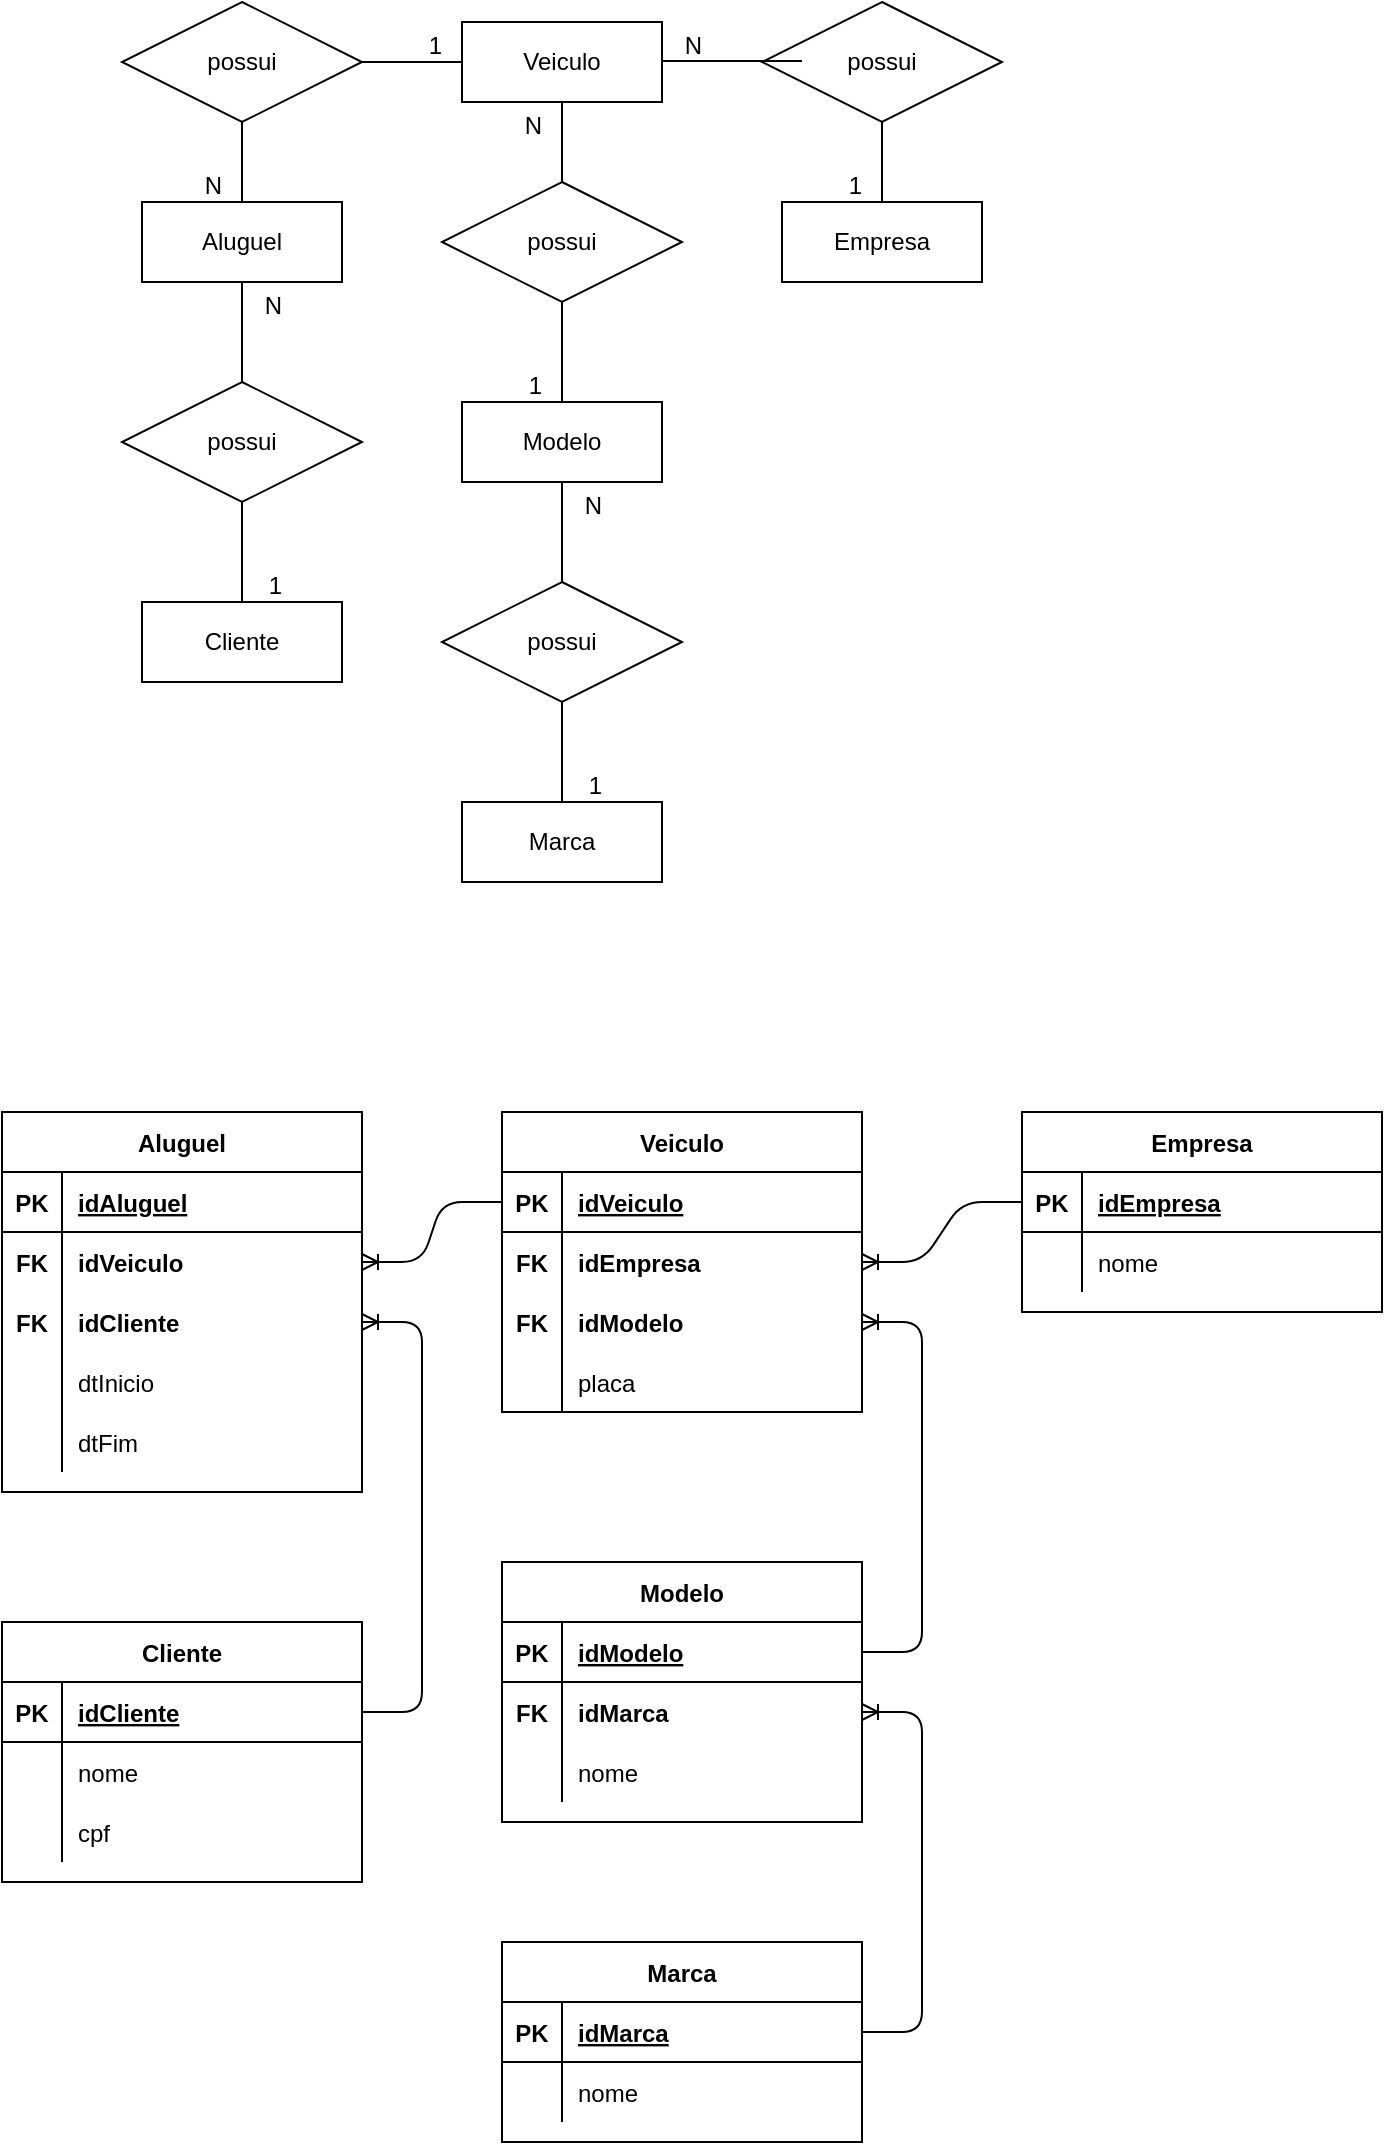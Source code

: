 <mxfile version="14.4.6" type="device"><diagram id="NFafUNS6-g5v33lrkffa" name="Page-1"><mxGraphModel dx="868" dy="450" grid="1" gridSize="10" guides="1" tooltips="1" connect="1" arrows="1" fold="1" page="1" pageScale="1" pageWidth="827" pageHeight="1169" math="0" shadow="0"><root><mxCell id="0"/><mxCell id="1" parent="0"/><mxCell id="urm4499_6ByhsCb9i4EZ-1" value="Empresa" style="whiteSpace=wrap;html=1;align=center;" parent="1" vertex="1"><mxGeometry x="440" y="130" width="100" height="40" as="geometry"/></mxCell><mxCell id="urm4499_6ByhsCb9i4EZ-2" value="Veiculo" style="whiteSpace=wrap;html=1;align=center;" parent="1" vertex="1"><mxGeometry x="280" y="40" width="100" height="40" as="geometry"/></mxCell><mxCell id="urm4499_6ByhsCb9i4EZ-3" value="Aluguel" style="whiteSpace=wrap;html=1;align=center;" parent="1" vertex="1"><mxGeometry x="120" y="130" width="100" height="40" as="geometry"/></mxCell><mxCell id="urm4499_6ByhsCb9i4EZ-13" value="possui" style="shape=rhombus;perimeter=rhombusPerimeter;whiteSpace=wrap;html=1;align=center;" parent="1" vertex="1"><mxGeometry x="430" y="30" width="120" height="60" as="geometry"/></mxCell><mxCell id="urm4499_6ByhsCb9i4EZ-16" value="" style="endArrow=none;html=1;rounded=0;exitX=0.5;exitY=1;exitDx=0;exitDy=0;entryX=0.5;entryY=0;entryDx=0;entryDy=0;" parent="1" source="urm4499_6ByhsCb9i4EZ-13" target="urm4499_6ByhsCb9i4EZ-1" edge="1"><mxGeometry relative="1" as="geometry"><mxPoint x="320" y="210" as="sourcePoint"/><mxPoint x="480" y="210" as="targetPoint"/></mxGeometry></mxCell><mxCell id="urm4499_6ByhsCb9i4EZ-17" value="1" style="resizable=0;html=1;align=right;verticalAlign=bottom;" parent="urm4499_6ByhsCb9i4EZ-16" connectable="0" vertex="1"><mxGeometry x="1" relative="1" as="geometry"><mxPoint x="-10" as="offset"/></mxGeometry></mxCell><mxCell id="urm4499_6ByhsCb9i4EZ-20" value="" style="endArrow=none;html=1;rounded=0;entryX=1;entryY=0.5;entryDx=0;entryDy=0;exitX=0;exitY=0.5;exitDx=0;exitDy=0;" parent="1" edge="1"><mxGeometry relative="1" as="geometry"><mxPoint x="450" y="59.5" as="sourcePoint"/><mxPoint x="380" y="59.5" as="targetPoint"/></mxGeometry></mxCell><mxCell id="urm4499_6ByhsCb9i4EZ-21" value="N" style="resizable=0;html=1;align=right;verticalAlign=bottom;" parent="urm4499_6ByhsCb9i4EZ-20" connectable="0" vertex="1"><mxGeometry x="1" relative="1" as="geometry"><mxPoint x="20" y="0.5" as="offset"/></mxGeometry></mxCell><mxCell id="urm4499_6ByhsCb9i4EZ-34" value="Cliente" style="shape=table;startSize=30;container=1;collapsible=1;childLayout=tableLayout;fixedRows=1;rowLines=0;fontStyle=1;align=center;resizeLast=1;" parent="1" vertex="1"><mxGeometry x="50" y="840" width="180" height="130" as="geometry"/></mxCell><mxCell id="urm4499_6ByhsCb9i4EZ-35" value="" style="shape=partialRectangle;collapsible=0;dropTarget=0;pointerEvents=0;fillColor=none;top=0;left=0;bottom=1;right=0;points=[[0,0.5],[1,0.5]];portConstraint=eastwest;" parent="urm4499_6ByhsCb9i4EZ-34" vertex="1"><mxGeometry y="30" width="180" height="30" as="geometry"/></mxCell><mxCell id="urm4499_6ByhsCb9i4EZ-36" value="PK" style="shape=partialRectangle;connectable=0;fillColor=none;top=0;left=0;bottom=0;right=0;fontStyle=1;overflow=hidden;" parent="urm4499_6ByhsCb9i4EZ-35" vertex="1"><mxGeometry width="30" height="30" as="geometry"/></mxCell><mxCell id="urm4499_6ByhsCb9i4EZ-37" value="idCliente" style="shape=partialRectangle;connectable=0;fillColor=none;top=0;left=0;bottom=0;right=0;align=left;spacingLeft=6;fontStyle=5;overflow=hidden;" parent="urm4499_6ByhsCb9i4EZ-35" vertex="1"><mxGeometry x="30" width="150" height="30" as="geometry"/></mxCell><mxCell id="urm4499_6ByhsCb9i4EZ-38" value="" style="shape=partialRectangle;collapsible=0;dropTarget=0;pointerEvents=0;fillColor=none;top=0;left=0;bottom=0;right=0;points=[[0,0.5],[1,0.5]];portConstraint=eastwest;" parent="urm4499_6ByhsCb9i4EZ-34" vertex="1"><mxGeometry y="60" width="180" height="30" as="geometry"/></mxCell><mxCell id="urm4499_6ByhsCb9i4EZ-39" value="" style="shape=partialRectangle;connectable=0;fillColor=none;top=0;left=0;bottom=0;right=0;editable=1;overflow=hidden;" parent="urm4499_6ByhsCb9i4EZ-38" vertex="1"><mxGeometry width="30" height="30" as="geometry"/></mxCell><mxCell id="urm4499_6ByhsCb9i4EZ-40" value="nome" style="shape=partialRectangle;connectable=0;fillColor=none;top=0;left=0;bottom=0;right=0;align=left;spacingLeft=6;overflow=hidden;" parent="urm4499_6ByhsCb9i4EZ-38" vertex="1"><mxGeometry x="30" width="150" height="30" as="geometry"/></mxCell><mxCell id="urm4499_6ByhsCb9i4EZ-41" value="" style="shape=partialRectangle;collapsible=0;dropTarget=0;pointerEvents=0;fillColor=none;top=0;left=0;bottom=0;right=0;points=[[0,0.5],[1,0.5]];portConstraint=eastwest;" parent="urm4499_6ByhsCb9i4EZ-34" vertex="1"><mxGeometry y="90" width="180" height="30" as="geometry"/></mxCell><mxCell id="urm4499_6ByhsCb9i4EZ-42" value="" style="shape=partialRectangle;connectable=0;fillColor=none;top=0;left=0;bottom=0;right=0;editable=1;overflow=hidden;" parent="urm4499_6ByhsCb9i4EZ-41" vertex="1"><mxGeometry width="30" height="30" as="geometry"/></mxCell><mxCell id="urm4499_6ByhsCb9i4EZ-43" value="cpf" style="shape=partialRectangle;connectable=0;fillColor=none;top=0;left=0;bottom=0;right=0;align=left;spacingLeft=6;overflow=hidden;" parent="urm4499_6ByhsCb9i4EZ-41" vertex="1"><mxGeometry x="30" width="150" height="30" as="geometry"/></mxCell><mxCell id="urm4499_6ByhsCb9i4EZ-47" value="Veiculo" style="shape=table;startSize=30;container=1;collapsible=1;childLayout=tableLayout;fixedRows=1;rowLines=0;fontStyle=1;align=center;resizeLast=1;" parent="1" vertex="1"><mxGeometry x="300" y="585" width="180" height="150" as="geometry"/></mxCell><mxCell id="urm4499_6ByhsCb9i4EZ-48" value="" style="shape=partialRectangle;collapsible=0;dropTarget=0;pointerEvents=0;fillColor=none;top=0;left=0;bottom=1;right=0;points=[[0,0.5],[1,0.5]];portConstraint=eastwest;" parent="urm4499_6ByhsCb9i4EZ-47" vertex="1"><mxGeometry y="30" width="180" height="30" as="geometry"/></mxCell><mxCell id="urm4499_6ByhsCb9i4EZ-49" value="PK" style="shape=partialRectangle;connectable=0;fillColor=none;top=0;left=0;bottom=0;right=0;fontStyle=1;overflow=hidden;" parent="urm4499_6ByhsCb9i4EZ-48" vertex="1"><mxGeometry width="30" height="30" as="geometry"/></mxCell><mxCell id="urm4499_6ByhsCb9i4EZ-50" value="idVeiculo" style="shape=partialRectangle;connectable=0;fillColor=none;top=0;left=0;bottom=0;right=0;align=left;spacingLeft=6;fontStyle=5;overflow=hidden;" parent="urm4499_6ByhsCb9i4EZ-48" vertex="1"><mxGeometry x="30" width="150" height="30" as="geometry"/></mxCell><mxCell id="urm4499_6ByhsCb9i4EZ-51" value="" style="shape=partialRectangle;collapsible=0;dropTarget=0;pointerEvents=0;fillColor=none;top=0;left=0;bottom=0;right=0;points=[[0,0.5],[1,0.5]];portConstraint=eastwest;" parent="urm4499_6ByhsCb9i4EZ-47" vertex="1"><mxGeometry y="60" width="180" height="30" as="geometry"/></mxCell><mxCell id="urm4499_6ByhsCb9i4EZ-52" value="FK" style="shape=partialRectangle;connectable=0;fillColor=none;top=0;left=0;bottom=0;right=0;editable=1;overflow=hidden;fontStyle=1" parent="urm4499_6ByhsCb9i4EZ-51" vertex="1"><mxGeometry width="30" height="30" as="geometry"/></mxCell><mxCell id="urm4499_6ByhsCb9i4EZ-53" value="idEmpresa" style="shape=partialRectangle;connectable=0;fillColor=none;top=0;left=0;bottom=0;right=0;align=left;spacingLeft=6;overflow=hidden;fontStyle=1" parent="urm4499_6ByhsCb9i4EZ-51" vertex="1"><mxGeometry x="30" width="150" height="30" as="geometry"/></mxCell><mxCell id="urm4499_6ByhsCb9i4EZ-54" value="" style="shape=partialRectangle;collapsible=0;dropTarget=0;pointerEvents=0;fillColor=none;top=0;left=0;bottom=0;right=0;points=[[0,0.5],[1,0.5]];portConstraint=eastwest;" parent="urm4499_6ByhsCb9i4EZ-47" vertex="1"><mxGeometry y="90" width="180" height="30" as="geometry"/></mxCell><mxCell id="urm4499_6ByhsCb9i4EZ-55" value="FK" style="shape=partialRectangle;connectable=0;fillColor=none;top=0;left=0;bottom=0;right=0;editable=1;overflow=hidden;fontStyle=1" parent="urm4499_6ByhsCb9i4EZ-54" vertex="1"><mxGeometry width="30" height="30" as="geometry"/></mxCell><mxCell id="urm4499_6ByhsCb9i4EZ-56" value="idModelo" style="shape=partialRectangle;connectable=0;fillColor=none;top=0;left=0;bottom=0;right=0;align=left;spacingLeft=6;overflow=hidden;fontStyle=1" parent="urm4499_6ByhsCb9i4EZ-54" vertex="1"><mxGeometry x="30" width="150" height="30" as="geometry"/></mxCell><mxCell id="i3P2R2IFzNtPnVwfuq69-41" value="" style="shape=partialRectangle;collapsible=0;dropTarget=0;pointerEvents=0;fillColor=none;top=0;left=0;bottom=0;right=0;points=[[0,0.5],[1,0.5]];portConstraint=eastwest;" parent="urm4499_6ByhsCb9i4EZ-47" vertex="1"><mxGeometry y="120" width="180" height="30" as="geometry"/></mxCell><mxCell id="i3P2R2IFzNtPnVwfuq69-42" value="" style="shape=partialRectangle;connectable=0;fillColor=none;top=0;left=0;bottom=0;right=0;editable=1;overflow=hidden;" parent="i3P2R2IFzNtPnVwfuq69-41" vertex="1"><mxGeometry width="30" height="30" as="geometry"/></mxCell><mxCell id="i3P2R2IFzNtPnVwfuq69-43" value="placa" style="shape=partialRectangle;connectable=0;fillColor=none;top=0;left=0;bottom=0;right=0;align=left;spacingLeft=6;overflow=hidden;" parent="i3P2R2IFzNtPnVwfuq69-41" vertex="1"><mxGeometry x="30" width="150" height="30" as="geometry"/></mxCell><mxCell id="urm4499_6ByhsCb9i4EZ-60" value="Empresa" style="shape=table;startSize=30;container=1;collapsible=1;childLayout=tableLayout;fixedRows=1;rowLines=0;fontStyle=1;align=center;resizeLast=1;" parent="1" vertex="1"><mxGeometry x="560" y="585" width="180" height="100" as="geometry"/></mxCell><mxCell id="urm4499_6ByhsCb9i4EZ-61" value="" style="shape=partialRectangle;collapsible=0;dropTarget=0;pointerEvents=0;fillColor=none;top=0;left=0;bottom=1;right=0;points=[[0,0.5],[1,0.5]];portConstraint=eastwest;" parent="urm4499_6ByhsCb9i4EZ-60" vertex="1"><mxGeometry y="30" width="180" height="30" as="geometry"/></mxCell><mxCell id="urm4499_6ByhsCb9i4EZ-62" value="PK" style="shape=partialRectangle;connectable=0;fillColor=none;top=0;left=0;bottom=0;right=0;fontStyle=1;overflow=hidden;" parent="urm4499_6ByhsCb9i4EZ-61" vertex="1"><mxGeometry width="30" height="30" as="geometry"/></mxCell><mxCell id="urm4499_6ByhsCb9i4EZ-63" value="idEmpresa" style="shape=partialRectangle;connectable=0;fillColor=none;top=0;left=0;bottom=0;right=0;align=left;spacingLeft=6;fontStyle=5;overflow=hidden;" parent="urm4499_6ByhsCb9i4EZ-61" vertex="1"><mxGeometry x="30" width="150" height="30" as="geometry"/></mxCell><mxCell id="urm4499_6ByhsCb9i4EZ-64" value="" style="shape=partialRectangle;collapsible=0;dropTarget=0;pointerEvents=0;fillColor=none;top=0;left=0;bottom=0;right=0;points=[[0,0.5],[1,0.5]];portConstraint=eastwest;" parent="urm4499_6ByhsCb9i4EZ-60" vertex="1"><mxGeometry y="60" width="180" height="30" as="geometry"/></mxCell><mxCell id="urm4499_6ByhsCb9i4EZ-65" value="" style="shape=partialRectangle;connectable=0;fillColor=none;top=0;left=0;bottom=0;right=0;editable=1;overflow=hidden;" parent="urm4499_6ByhsCb9i4EZ-64" vertex="1"><mxGeometry width="30" height="30" as="geometry"/></mxCell><mxCell id="urm4499_6ByhsCb9i4EZ-66" value="nome" style="shape=partialRectangle;connectable=0;fillColor=none;top=0;left=0;bottom=0;right=0;align=left;spacingLeft=6;overflow=hidden;" parent="urm4499_6ByhsCb9i4EZ-64" vertex="1"><mxGeometry x="30" width="150" height="30" as="geometry"/></mxCell><mxCell id="urm4499_6ByhsCb9i4EZ-91" value="possui" style="shape=rhombus;perimeter=rhombusPerimeter;whiteSpace=wrap;html=1;align=center;" parent="1" vertex="1"><mxGeometry x="110" y="30" width="120" height="60" as="geometry"/></mxCell><mxCell id="urm4499_6ByhsCb9i4EZ-93" value="" style="endArrow=none;html=1;rounded=0;exitX=1;exitY=0.5;exitDx=0;exitDy=0;entryX=0;entryY=0.5;entryDx=0;entryDy=0;" parent="1" source="urm4499_6ByhsCb9i4EZ-91" target="urm4499_6ByhsCb9i4EZ-2" edge="1"><mxGeometry relative="1" as="geometry"><mxPoint x="190" y="120" as="sourcePoint"/><mxPoint x="350" y="120" as="targetPoint"/></mxGeometry></mxCell><mxCell id="urm4499_6ByhsCb9i4EZ-94" value="1" style="resizable=0;html=1;align=right;verticalAlign=bottom;" parent="urm4499_6ByhsCb9i4EZ-93" connectable="0" vertex="1"><mxGeometry x="1" relative="1" as="geometry"><mxPoint x="-10" as="offset"/></mxGeometry></mxCell><mxCell id="urm4499_6ByhsCb9i4EZ-98" value="" style="endArrow=none;html=1;rounded=0;entryX=0.5;entryY=0;entryDx=0;entryDy=0;exitX=0.5;exitY=1;exitDx=0;exitDy=0;" parent="1" target="urm4499_6ByhsCb9i4EZ-3" edge="1"><mxGeometry relative="1" as="geometry"><mxPoint x="170" y="90" as="sourcePoint"/><mxPoint x="200" y="100" as="targetPoint"/></mxGeometry></mxCell><mxCell id="urm4499_6ByhsCb9i4EZ-99" value="N" style="resizable=0;html=1;align=right;verticalAlign=bottom;" parent="urm4499_6ByhsCb9i4EZ-98" connectable="0" vertex="1"><mxGeometry x="1" relative="1" as="geometry"><mxPoint x="-10" as="offset"/></mxGeometry></mxCell><mxCell id="i3P2R2IFzNtPnVwfuq69-45" value="" style="edgeStyle=entityRelationEdgeStyle;fontSize=12;html=1;endArrow=ERoneToMany;" parent="1" source="urm4499_6ByhsCb9i4EZ-61" target="urm4499_6ByhsCb9i4EZ-51" edge="1"><mxGeometry width="100" height="100" relative="1" as="geometry"><mxPoint x="520" y="845" as="sourcePoint"/><mxPoint x="620" y="745" as="targetPoint"/></mxGeometry></mxCell><mxCell id="mDtaIZiGkgi4FGMhAUn6-13" value="Modelo" style="whiteSpace=wrap;html=1;align=center;" vertex="1" parent="1"><mxGeometry x="280" y="230" width="100" height="40" as="geometry"/></mxCell><mxCell id="mDtaIZiGkgi4FGMhAUn6-14" value="possui" style="shape=rhombus;perimeter=rhombusPerimeter;whiteSpace=wrap;html=1;align=center;" vertex="1" parent="1"><mxGeometry x="270" y="120" width="120" height="60" as="geometry"/></mxCell><mxCell id="mDtaIZiGkgi4FGMhAUn6-15" value="possui" style="shape=rhombus;perimeter=rhombusPerimeter;whiteSpace=wrap;html=1;align=center;" vertex="1" parent="1"><mxGeometry x="270" y="320" width="120" height="60" as="geometry"/></mxCell><mxCell id="mDtaIZiGkgi4FGMhAUn6-16" value="Marca" style="whiteSpace=wrap;html=1;align=center;" vertex="1" parent="1"><mxGeometry x="280" y="430" width="100" height="40" as="geometry"/></mxCell><mxCell id="mDtaIZiGkgi4FGMhAUn6-17" value="" style="endArrow=none;html=1;rounded=0;entryX=0.5;entryY=1;entryDx=0;entryDy=0;exitX=0.5;exitY=0;exitDx=0;exitDy=0;" edge="1" parent="1" source="mDtaIZiGkgi4FGMhAUn6-14" target="urm4499_6ByhsCb9i4EZ-2"><mxGeometry relative="1" as="geometry"><mxPoint x="220" y="200" as="sourcePoint"/><mxPoint x="380" y="200" as="targetPoint"/></mxGeometry></mxCell><mxCell id="mDtaIZiGkgi4FGMhAUn6-18" value="N" style="resizable=0;html=1;align=right;verticalAlign=bottom;" connectable="0" vertex="1" parent="mDtaIZiGkgi4FGMhAUn6-17"><mxGeometry x="1" relative="1" as="geometry"><mxPoint x="-10" y="20" as="offset"/></mxGeometry></mxCell><mxCell id="mDtaIZiGkgi4FGMhAUn6-19" value="" style="endArrow=none;html=1;rounded=0;exitX=0.5;exitY=1;exitDx=0;exitDy=0;entryX=0.5;entryY=0;entryDx=0;entryDy=0;" edge="1" parent="1" source="mDtaIZiGkgi4FGMhAUn6-14" target="mDtaIZiGkgi4FGMhAUn6-13"><mxGeometry relative="1" as="geometry"><mxPoint x="390" y="210" as="sourcePoint"/><mxPoint x="550" y="210" as="targetPoint"/></mxGeometry></mxCell><mxCell id="mDtaIZiGkgi4FGMhAUn6-20" value="1" style="resizable=0;html=1;align=right;verticalAlign=bottom;" connectable="0" vertex="1" parent="mDtaIZiGkgi4FGMhAUn6-19"><mxGeometry x="1" relative="1" as="geometry"><mxPoint x="-10" as="offset"/></mxGeometry></mxCell><mxCell id="mDtaIZiGkgi4FGMhAUn6-21" value="" style="endArrow=none;html=1;rounded=0;exitX=0.5;exitY=0;exitDx=0;exitDy=0;entryX=0.5;entryY=1;entryDx=0;entryDy=0;" edge="1" parent="1" source="mDtaIZiGkgi4FGMhAUn6-15" target="mDtaIZiGkgi4FGMhAUn6-13"><mxGeometry relative="1" as="geometry"><mxPoint x="520" y="360" as="sourcePoint"/><mxPoint x="680" y="360" as="targetPoint"/></mxGeometry></mxCell><mxCell id="mDtaIZiGkgi4FGMhAUn6-22" value="N" style="resizable=0;html=1;align=right;verticalAlign=bottom;" connectable="0" vertex="1" parent="mDtaIZiGkgi4FGMhAUn6-21"><mxGeometry x="1" relative="1" as="geometry"><mxPoint x="20" y="20" as="offset"/></mxGeometry></mxCell><mxCell id="mDtaIZiGkgi4FGMhAUn6-23" value="" style="endArrow=none;html=1;rounded=0;exitX=0.5;exitY=1;exitDx=0;exitDy=0;entryX=0.5;entryY=0;entryDx=0;entryDy=0;" edge="1" parent="1" source="mDtaIZiGkgi4FGMhAUn6-15" target="mDtaIZiGkgi4FGMhAUn6-16"><mxGeometry relative="1" as="geometry"><mxPoint x="410" y="440" as="sourcePoint"/><mxPoint x="570" y="440" as="targetPoint"/></mxGeometry></mxCell><mxCell id="mDtaIZiGkgi4FGMhAUn6-24" value="1" style="resizable=0;html=1;align=right;verticalAlign=bottom;" connectable="0" vertex="1" parent="mDtaIZiGkgi4FGMhAUn6-23"><mxGeometry x="1" relative="1" as="geometry"><mxPoint x="20" as="offset"/></mxGeometry></mxCell><mxCell id="mDtaIZiGkgi4FGMhAUn6-27" value="possui" style="shape=rhombus;perimeter=rhombusPerimeter;whiteSpace=wrap;html=1;align=center;" vertex="1" parent="1"><mxGeometry x="110" y="220" width="120" height="60" as="geometry"/></mxCell><mxCell id="mDtaIZiGkgi4FGMhAUn6-28" value="Cliente" style="whiteSpace=wrap;html=1;align=center;" vertex="1" parent="1"><mxGeometry x="120" y="330" width="100" height="40" as="geometry"/></mxCell><mxCell id="mDtaIZiGkgi4FGMhAUn6-29" value="" style="endArrow=none;html=1;rounded=0;entryX=0.5;entryY=0;entryDx=0;entryDy=0;exitX=0.5;exitY=1;exitDx=0;exitDy=0;" edge="1" parent="1" source="mDtaIZiGkgi4FGMhAUn6-27" target="mDtaIZiGkgi4FGMhAUn6-28"><mxGeometry relative="1" as="geometry"><mxPoint x="20" y="300" as="sourcePoint"/><mxPoint x="180" y="300" as="targetPoint"/></mxGeometry></mxCell><mxCell id="mDtaIZiGkgi4FGMhAUn6-30" value="1" style="resizable=0;html=1;align=right;verticalAlign=bottom;" connectable="0" vertex="1" parent="mDtaIZiGkgi4FGMhAUn6-29"><mxGeometry x="1" relative="1" as="geometry"><mxPoint x="20" as="offset"/></mxGeometry></mxCell><mxCell id="mDtaIZiGkgi4FGMhAUn6-31" value="" style="endArrow=none;html=1;rounded=0;entryX=0.5;entryY=1;entryDx=0;entryDy=0;exitX=0.5;exitY=0;exitDx=0;exitDy=0;" edge="1" parent="1" source="mDtaIZiGkgi4FGMhAUn6-27" target="urm4499_6ByhsCb9i4EZ-3"><mxGeometry relative="1" as="geometry"><mxPoint x="70" y="200" as="sourcePoint"/><mxPoint x="230" y="200" as="targetPoint"/></mxGeometry></mxCell><mxCell id="mDtaIZiGkgi4FGMhAUn6-32" value="N" style="resizable=0;html=1;align=right;verticalAlign=bottom;" connectable="0" vertex="1" parent="mDtaIZiGkgi4FGMhAUn6-31"><mxGeometry x="1" relative="1" as="geometry"><mxPoint x="20" y="20" as="offset"/></mxGeometry></mxCell><mxCell id="mDtaIZiGkgi4FGMhAUn6-33" value="Modelo" style="shape=table;startSize=30;container=1;collapsible=1;childLayout=tableLayout;fixedRows=1;rowLines=0;fontStyle=1;align=center;resizeLast=1;" vertex="1" parent="1"><mxGeometry x="300" y="810" width="180" height="130" as="geometry"/></mxCell><mxCell id="mDtaIZiGkgi4FGMhAUn6-34" value="" style="shape=partialRectangle;collapsible=0;dropTarget=0;pointerEvents=0;fillColor=none;top=0;left=0;bottom=1;right=0;points=[[0,0.5],[1,0.5]];portConstraint=eastwest;" vertex="1" parent="mDtaIZiGkgi4FGMhAUn6-33"><mxGeometry y="30" width="180" height="30" as="geometry"/></mxCell><mxCell id="mDtaIZiGkgi4FGMhAUn6-35" value="PK" style="shape=partialRectangle;connectable=0;fillColor=none;top=0;left=0;bottom=0;right=0;fontStyle=1;overflow=hidden;" vertex="1" parent="mDtaIZiGkgi4FGMhAUn6-34"><mxGeometry width="30" height="30" as="geometry"/></mxCell><mxCell id="mDtaIZiGkgi4FGMhAUn6-36" value="idModelo" style="shape=partialRectangle;connectable=0;fillColor=none;top=0;left=0;bottom=0;right=0;align=left;spacingLeft=6;fontStyle=5;overflow=hidden;" vertex="1" parent="mDtaIZiGkgi4FGMhAUn6-34"><mxGeometry x="30" width="150" height="30" as="geometry"/></mxCell><mxCell id="mDtaIZiGkgi4FGMhAUn6-37" value="" style="shape=partialRectangle;collapsible=0;dropTarget=0;pointerEvents=0;fillColor=none;top=0;left=0;bottom=0;right=0;points=[[0,0.5],[1,0.5]];portConstraint=eastwest;" vertex="1" parent="mDtaIZiGkgi4FGMhAUn6-33"><mxGeometry y="60" width="180" height="30" as="geometry"/></mxCell><mxCell id="mDtaIZiGkgi4FGMhAUn6-38" value="FK" style="shape=partialRectangle;connectable=0;fillColor=none;top=0;left=0;bottom=0;right=0;editable=1;overflow=hidden;fontStyle=1" vertex="1" parent="mDtaIZiGkgi4FGMhAUn6-37"><mxGeometry width="30" height="30" as="geometry"/></mxCell><mxCell id="mDtaIZiGkgi4FGMhAUn6-39" value="idMarca" style="shape=partialRectangle;connectable=0;fillColor=none;top=0;left=0;bottom=0;right=0;align=left;spacingLeft=6;overflow=hidden;fontStyle=1" vertex="1" parent="mDtaIZiGkgi4FGMhAUn6-37"><mxGeometry x="30" width="150" height="30" as="geometry"/></mxCell><mxCell id="mDtaIZiGkgi4FGMhAUn6-40" value="" style="shape=partialRectangle;collapsible=0;dropTarget=0;pointerEvents=0;fillColor=none;top=0;left=0;bottom=0;right=0;points=[[0,0.5],[1,0.5]];portConstraint=eastwest;" vertex="1" parent="mDtaIZiGkgi4FGMhAUn6-33"><mxGeometry y="90" width="180" height="30" as="geometry"/></mxCell><mxCell id="mDtaIZiGkgi4FGMhAUn6-41" value="" style="shape=partialRectangle;connectable=0;fillColor=none;top=0;left=0;bottom=0;right=0;editable=1;overflow=hidden;" vertex="1" parent="mDtaIZiGkgi4FGMhAUn6-40"><mxGeometry width="30" height="30" as="geometry"/></mxCell><mxCell id="mDtaIZiGkgi4FGMhAUn6-42" value="nome" style="shape=partialRectangle;connectable=0;fillColor=none;top=0;left=0;bottom=0;right=0;align=left;spacingLeft=6;overflow=hidden;" vertex="1" parent="mDtaIZiGkgi4FGMhAUn6-40"><mxGeometry x="30" width="150" height="30" as="geometry"/></mxCell><mxCell id="mDtaIZiGkgi4FGMhAUn6-46" value="Marca" style="shape=table;startSize=30;container=1;collapsible=1;childLayout=tableLayout;fixedRows=1;rowLines=0;fontStyle=1;align=center;resizeLast=1;" vertex="1" parent="1"><mxGeometry x="300" y="1000" width="180" height="100" as="geometry"/></mxCell><mxCell id="mDtaIZiGkgi4FGMhAUn6-47" value="" style="shape=partialRectangle;collapsible=0;dropTarget=0;pointerEvents=0;fillColor=none;top=0;left=0;bottom=1;right=0;points=[[0,0.5],[1,0.5]];portConstraint=eastwest;" vertex="1" parent="mDtaIZiGkgi4FGMhAUn6-46"><mxGeometry y="30" width="180" height="30" as="geometry"/></mxCell><mxCell id="mDtaIZiGkgi4FGMhAUn6-48" value="PK" style="shape=partialRectangle;connectable=0;fillColor=none;top=0;left=0;bottom=0;right=0;fontStyle=1;overflow=hidden;" vertex="1" parent="mDtaIZiGkgi4FGMhAUn6-47"><mxGeometry width="30" height="30" as="geometry"/></mxCell><mxCell id="mDtaIZiGkgi4FGMhAUn6-49" value="idMarca" style="shape=partialRectangle;connectable=0;fillColor=none;top=0;left=0;bottom=0;right=0;align=left;spacingLeft=6;fontStyle=5;overflow=hidden;" vertex="1" parent="mDtaIZiGkgi4FGMhAUn6-47"><mxGeometry x="30" width="150" height="30" as="geometry"/></mxCell><mxCell id="mDtaIZiGkgi4FGMhAUn6-50" value="" style="shape=partialRectangle;collapsible=0;dropTarget=0;pointerEvents=0;fillColor=none;top=0;left=0;bottom=0;right=0;points=[[0,0.5],[1,0.5]];portConstraint=eastwest;" vertex="1" parent="mDtaIZiGkgi4FGMhAUn6-46"><mxGeometry y="60" width="180" height="30" as="geometry"/></mxCell><mxCell id="mDtaIZiGkgi4FGMhAUn6-51" value="" style="shape=partialRectangle;connectable=0;fillColor=none;top=0;left=0;bottom=0;right=0;editable=1;overflow=hidden;" vertex="1" parent="mDtaIZiGkgi4FGMhAUn6-50"><mxGeometry width="30" height="30" as="geometry"/></mxCell><mxCell id="mDtaIZiGkgi4FGMhAUn6-52" value="nome" style="shape=partialRectangle;connectable=0;fillColor=none;top=0;left=0;bottom=0;right=0;align=left;spacingLeft=6;overflow=hidden;" vertex="1" parent="mDtaIZiGkgi4FGMhAUn6-50"><mxGeometry x="30" width="150" height="30" as="geometry"/></mxCell><mxCell id="mDtaIZiGkgi4FGMhAUn6-59" value="Aluguel" style="shape=table;startSize=30;container=1;collapsible=1;childLayout=tableLayout;fixedRows=1;rowLines=0;fontStyle=1;align=center;resizeLast=1;" vertex="1" parent="1"><mxGeometry x="50" y="585" width="180" height="190" as="geometry"/></mxCell><mxCell id="mDtaIZiGkgi4FGMhAUn6-60" value="" style="shape=partialRectangle;collapsible=0;dropTarget=0;pointerEvents=0;fillColor=none;top=0;left=0;bottom=1;right=0;points=[[0,0.5],[1,0.5]];portConstraint=eastwest;" vertex="1" parent="mDtaIZiGkgi4FGMhAUn6-59"><mxGeometry y="30" width="180" height="30" as="geometry"/></mxCell><mxCell id="mDtaIZiGkgi4FGMhAUn6-61" value="PK" style="shape=partialRectangle;connectable=0;fillColor=none;top=0;left=0;bottom=0;right=0;fontStyle=1;overflow=hidden;" vertex="1" parent="mDtaIZiGkgi4FGMhAUn6-60"><mxGeometry width="30" height="30" as="geometry"/></mxCell><mxCell id="mDtaIZiGkgi4FGMhAUn6-62" value="idAluguel" style="shape=partialRectangle;connectable=0;fillColor=none;top=0;left=0;bottom=0;right=0;align=left;spacingLeft=6;fontStyle=5;overflow=hidden;" vertex="1" parent="mDtaIZiGkgi4FGMhAUn6-60"><mxGeometry x="30" width="150" height="30" as="geometry"/></mxCell><mxCell id="mDtaIZiGkgi4FGMhAUn6-63" value="" style="shape=partialRectangle;collapsible=0;dropTarget=0;pointerEvents=0;fillColor=none;top=0;left=0;bottom=0;right=0;points=[[0,0.5],[1,0.5]];portConstraint=eastwest;" vertex="1" parent="mDtaIZiGkgi4FGMhAUn6-59"><mxGeometry y="60" width="180" height="30" as="geometry"/></mxCell><mxCell id="mDtaIZiGkgi4FGMhAUn6-64" value="FK" style="shape=partialRectangle;connectable=0;fillColor=none;top=0;left=0;bottom=0;right=0;editable=1;overflow=hidden;fontStyle=1" vertex="1" parent="mDtaIZiGkgi4FGMhAUn6-63"><mxGeometry width="30" height="30" as="geometry"/></mxCell><mxCell id="mDtaIZiGkgi4FGMhAUn6-65" value="idVeiculo" style="shape=partialRectangle;connectable=0;fillColor=none;top=0;left=0;bottom=0;right=0;align=left;spacingLeft=6;overflow=hidden;fontStyle=1" vertex="1" parent="mDtaIZiGkgi4FGMhAUn6-63"><mxGeometry x="30" width="150" height="30" as="geometry"/></mxCell><mxCell id="mDtaIZiGkgi4FGMhAUn6-66" value="" style="shape=partialRectangle;collapsible=0;dropTarget=0;pointerEvents=0;fillColor=none;top=0;left=0;bottom=0;right=0;points=[[0,0.5],[1,0.5]];portConstraint=eastwest;" vertex="1" parent="mDtaIZiGkgi4FGMhAUn6-59"><mxGeometry y="90" width="180" height="30" as="geometry"/></mxCell><mxCell id="mDtaIZiGkgi4FGMhAUn6-67" value="FK" style="shape=partialRectangle;connectable=0;fillColor=none;top=0;left=0;bottom=0;right=0;editable=1;overflow=hidden;fontStyle=1" vertex="1" parent="mDtaIZiGkgi4FGMhAUn6-66"><mxGeometry width="30" height="30" as="geometry"/></mxCell><mxCell id="mDtaIZiGkgi4FGMhAUn6-68" value="idCliente" style="shape=partialRectangle;connectable=0;fillColor=none;top=0;left=0;bottom=0;right=0;align=left;spacingLeft=6;overflow=hidden;fontStyle=1" vertex="1" parent="mDtaIZiGkgi4FGMhAUn6-66"><mxGeometry x="30" width="150" height="30" as="geometry"/></mxCell><mxCell id="mDtaIZiGkgi4FGMhAUn6-69" value="" style="shape=partialRectangle;collapsible=0;dropTarget=0;pointerEvents=0;fillColor=none;top=0;left=0;bottom=0;right=0;points=[[0,0.5],[1,0.5]];portConstraint=eastwest;" vertex="1" parent="mDtaIZiGkgi4FGMhAUn6-59"><mxGeometry y="120" width="180" height="30" as="geometry"/></mxCell><mxCell id="mDtaIZiGkgi4FGMhAUn6-70" value="" style="shape=partialRectangle;connectable=0;fillColor=none;top=0;left=0;bottom=0;right=0;editable=1;overflow=hidden;" vertex="1" parent="mDtaIZiGkgi4FGMhAUn6-69"><mxGeometry width="30" height="30" as="geometry"/></mxCell><mxCell id="mDtaIZiGkgi4FGMhAUn6-71" value="dtInicio" style="shape=partialRectangle;connectable=0;fillColor=none;top=0;left=0;bottom=0;right=0;align=left;spacingLeft=6;overflow=hidden;" vertex="1" parent="mDtaIZiGkgi4FGMhAUn6-69"><mxGeometry x="30" width="150" height="30" as="geometry"/></mxCell><mxCell id="mDtaIZiGkgi4FGMhAUn6-75" value="" style="shape=partialRectangle;collapsible=0;dropTarget=0;pointerEvents=0;fillColor=none;top=0;left=0;bottom=0;right=0;points=[[0,0.5],[1,0.5]];portConstraint=eastwest;" vertex="1" parent="mDtaIZiGkgi4FGMhAUn6-59"><mxGeometry y="150" width="180" height="30" as="geometry"/></mxCell><mxCell id="mDtaIZiGkgi4FGMhAUn6-76" value="" style="shape=partialRectangle;connectable=0;fillColor=none;top=0;left=0;bottom=0;right=0;editable=1;overflow=hidden;" vertex="1" parent="mDtaIZiGkgi4FGMhAUn6-75"><mxGeometry width="30" height="30" as="geometry"/></mxCell><mxCell id="mDtaIZiGkgi4FGMhAUn6-77" value="dtFim" style="shape=partialRectangle;connectable=0;fillColor=none;top=0;left=0;bottom=0;right=0;align=left;spacingLeft=6;overflow=hidden;" vertex="1" parent="mDtaIZiGkgi4FGMhAUn6-75"><mxGeometry x="30" width="150" height="30" as="geometry"/></mxCell><mxCell id="mDtaIZiGkgi4FGMhAUn6-78" value="" style="edgeStyle=entityRelationEdgeStyle;fontSize=12;html=1;endArrow=ERoneToMany;" edge="1" parent="1" source="urm4499_6ByhsCb9i4EZ-35" target="mDtaIZiGkgi4FGMhAUn6-66"><mxGeometry width="100" height="100" relative="1" as="geometry"><mxPoint x="20" y="880" as="sourcePoint"/><mxPoint x="120" y="780" as="targetPoint"/></mxGeometry></mxCell><mxCell id="mDtaIZiGkgi4FGMhAUn6-79" value="" style="edgeStyle=entityRelationEdgeStyle;fontSize=12;html=1;endArrow=ERoneToMany;" edge="1" parent="1" source="urm4499_6ByhsCb9i4EZ-48" target="mDtaIZiGkgi4FGMhAUn6-63"><mxGeometry width="100" height="100" relative="1" as="geometry"><mxPoint x="280" y="840" as="sourcePoint"/><mxPoint x="380" y="740" as="targetPoint"/></mxGeometry></mxCell><mxCell id="mDtaIZiGkgi4FGMhAUn6-80" value="" style="edgeStyle=entityRelationEdgeStyle;fontSize=12;html=1;endArrow=ERoneToMany;" edge="1" parent="1" source="mDtaIZiGkgi4FGMhAUn6-34" target="urm4499_6ByhsCb9i4EZ-54"><mxGeometry width="100" height="100" relative="1" as="geometry"><mxPoint x="540" y="880" as="sourcePoint"/><mxPoint x="640" y="780" as="targetPoint"/></mxGeometry></mxCell><mxCell id="mDtaIZiGkgi4FGMhAUn6-81" value="" style="edgeStyle=entityRelationEdgeStyle;fontSize=12;html=1;endArrow=ERoneToMany;" edge="1" parent="1" source="mDtaIZiGkgi4FGMhAUn6-47" target="mDtaIZiGkgi4FGMhAUn6-37"><mxGeometry width="100" height="100" relative="1" as="geometry"><mxPoint x="510" y="1050" as="sourcePoint"/><mxPoint x="610" y="950" as="targetPoint"/></mxGeometry></mxCell></root></mxGraphModel></diagram></mxfile>